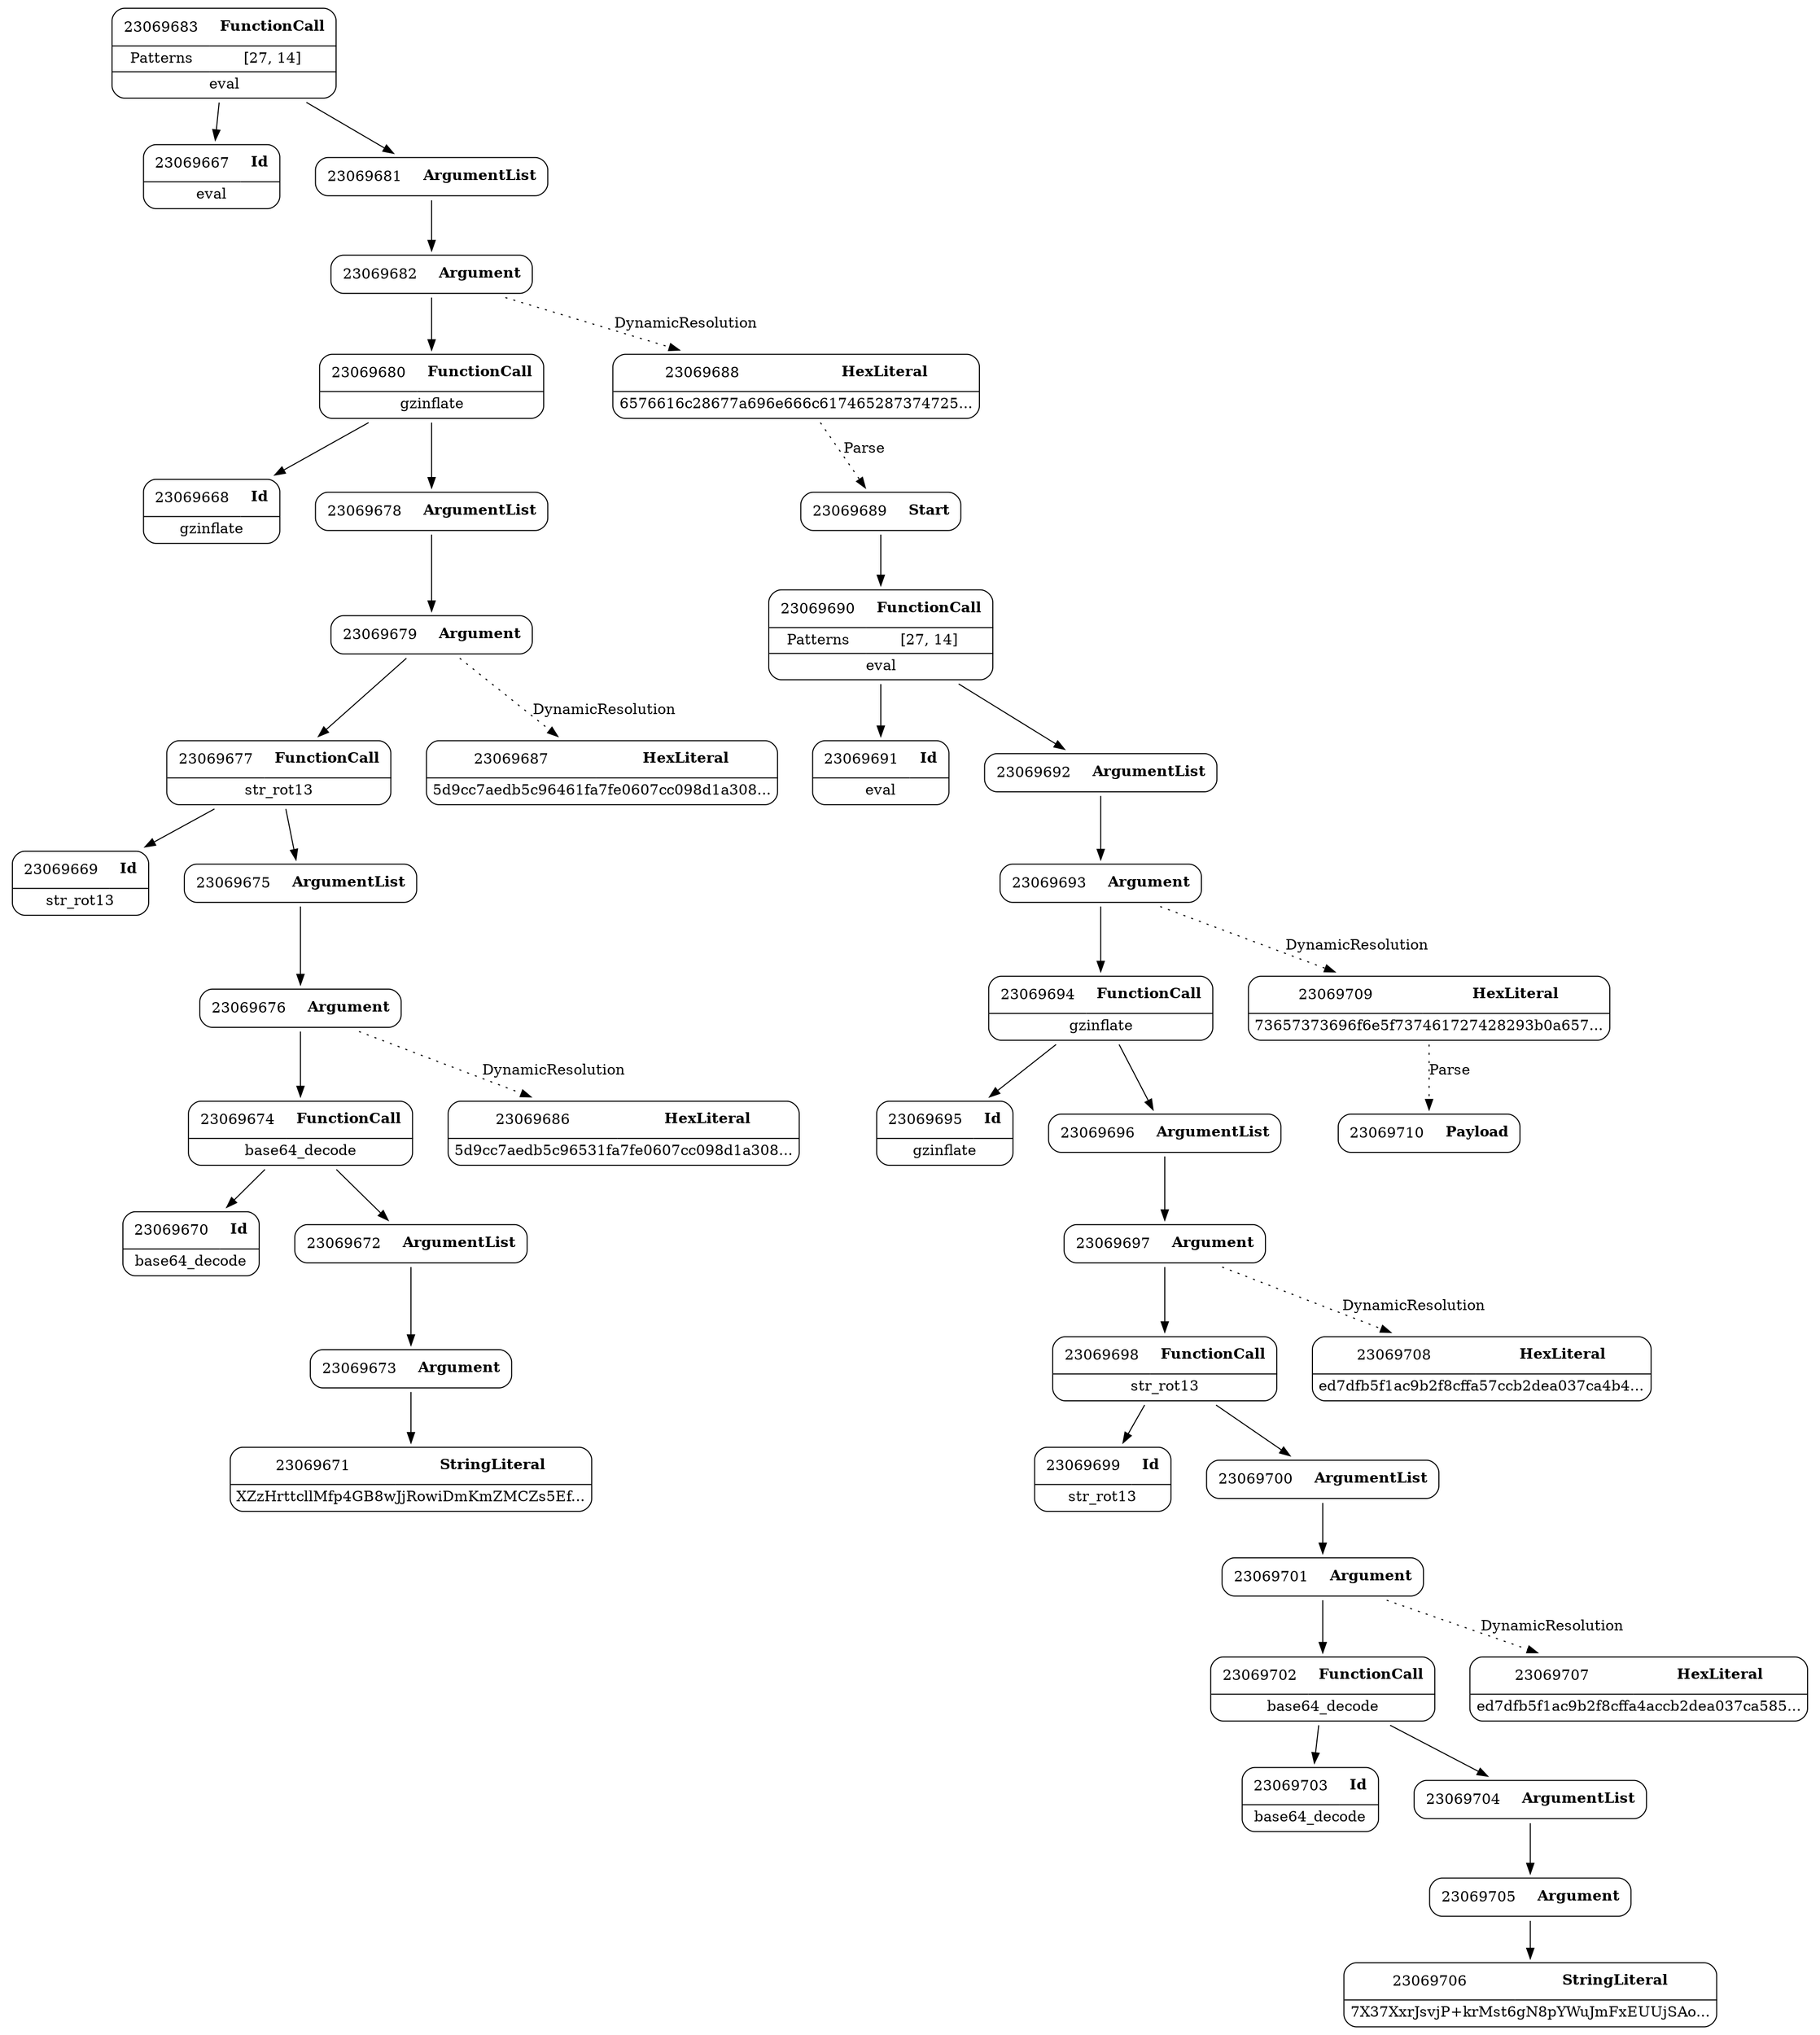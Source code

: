 digraph ast {
node [shape=none];
23069667 [label=<<TABLE border='1' cellspacing='0' cellpadding='10' style='rounded' ><TR><TD border='0'>23069667</TD><TD border='0'><B>Id</B></TD></TR><HR/><TR><TD border='0' cellpadding='5' colspan='2'>eval</TD></TR></TABLE>>];
23069668 [label=<<TABLE border='1' cellspacing='0' cellpadding='10' style='rounded' ><TR><TD border='0'>23069668</TD><TD border='0'><B>Id</B></TD></TR><HR/><TR><TD border='0' cellpadding='5' colspan='2'>gzinflate</TD></TR></TABLE>>];
23069669 [label=<<TABLE border='1' cellspacing='0' cellpadding='10' style='rounded' ><TR><TD border='0'>23069669</TD><TD border='0'><B>Id</B></TD></TR><HR/><TR><TD border='0' cellpadding='5' colspan='2'>str_rot13</TD></TR></TABLE>>];
23069670 [label=<<TABLE border='1' cellspacing='0' cellpadding='10' style='rounded' ><TR><TD border='0'>23069670</TD><TD border='0'><B>Id</B></TD></TR><HR/><TR><TD border='0' cellpadding='5' colspan='2'>base64_decode</TD></TR></TABLE>>];
23069671 [label=<<TABLE border='1' cellspacing='0' cellpadding='10' style='rounded' ><TR><TD border='0'>23069671</TD><TD border='0'><B>StringLiteral</B></TD></TR><HR/><TR><TD border='0' cellpadding='5' colspan='2'>XZzHrttcllMfp4GB8wJjRowiDmKmZMCZs5Ef...</TD></TR></TABLE>>];
23069672 [label=<<TABLE border='1' cellspacing='0' cellpadding='10' style='rounded' ><TR><TD border='0'>23069672</TD><TD border='0'><B>ArgumentList</B></TD></TR></TABLE>>];
23069672 -> 23069673 [weight=2];
23069673 [label=<<TABLE border='1' cellspacing='0' cellpadding='10' style='rounded' ><TR><TD border='0'>23069673</TD><TD border='0'><B>Argument</B></TD></TR></TABLE>>];
23069673 -> 23069671 [weight=2];
23069674 [label=<<TABLE border='1' cellspacing='0' cellpadding='10' style='rounded' ><TR><TD border='0'>23069674</TD><TD border='0'><B>FunctionCall</B></TD></TR><HR/><TR><TD border='0' cellpadding='5' colspan='2'>base64_decode</TD></TR></TABLE>>];
23069674 -> 23069670 [weight=2];
23069674 -> 23069672 [weight=2];
23069675 [label=<<TABLE border='1' cellspacing='0' cellpadding='10' style='rounded' ><TR><TD border='0'>23069675</TD><TD border='0'><B>ArgumentList</B></TD></TR></TABLE>>];
23069675 -> 23069676 [weight=2];
23069676 [label=<<TABLE border='1' cellspacing='0' cellpadding='10' style='rounded' ><TR><TD border='0'>23069676</TD><TD border='0'><B>Argument</B></TD></TR></TABLE>>];
23069676 -> 23069674 [weight=2];
23069676 -> 23069686 [style=dotted,label=DynamicResolution];
23069677 [label=<<TABLE border='1' cellspacing='0' cellpadding='10' style='rounded' ><TR><TD border='0'>23069677</TD><TD border='0'><B>FunctionCall</B></TD></TR><HR/><TR><TD border='0' cellpadding='5' colspan='2'>str_rot13</TD></TR></TABLE>>];
23069677 -> 23069669 [weight=2];
23069677 -> 23069675 [weight=2];
23069678 [label=<<TABLE border='1' cellspacing='0' cellpadding='10' style='rounded' ><TR><TD border='0'>23069678</TD><TD border='0'><B>ArgumentList</B></TD></TR></TABLE>>];
23069678 -> 23069679 [weight=2];
23069679 [label=<<TABLE border='1' cellspacing='0' cellpadding='10' style='rounded' ><TR><TD border='0'>23069679</TD><TD border='0'><B>Argument</B></TD></TR></TABLE>>];
23069679 -> 23069677 [weight=2];
23069679 -> 23069687 [style=dotted,label=DynamicResolution];
23069680 [label=<<TABLE border='1' cellspacing='0' cellpadding='10' style='rounded' ><TR><TD border='0'>23069680</TD><TD border='0'><B>FunctionCall</B></TD></TR><HR/><TR><TD border='0' cellpadding='5' colspan='2'>gzinflate</TD></TR></TABLE>>];
23069680 -> 23069668 [weight=2];
23069680 -> 23069678 [weight=2];
23069681 [label=<<TABLE border='1' cellspacing='0' cellpadding='10' style='rounded' ><TR><TD border='0'>23069681</TD><TD border='0'><B>ArgumentList</B></TD></TR></TABLE>>];
23069681 -> 23069682 [weight=2];
23069682 [label=<<TABLE border='1' cellspacing='0' cellpadding='10' style='rounded' ><TR><TD border='0'>23069682</TD><TD border='0'><B>Argument</B></TD></TR></TABLE>>];
23069682 -> 23069680 [weight=2];
23069682 -> 23069688 [style=dotted,label=DynamicResolution];
23069683 [label=<<TABLE border='1' cellspacing='0' cellpadding='10' style='rounded' ><TR><TD border='0'>23069683</TD><TD border='0'><B>FunctionCall</B></TD></TR><HR/><TR><TD border='0' cellpadding='5'>Patterns</TD><TD border='0' cellpadding='5'>[27, 14]</TD></TR><HR/><TR><TD border='0' cellpadding='5' colspan='2'>eval</TD></TR></TABLE>>];
23069683 -> 23069667 [weight=2];
23069683 -> 23069681 [weight=2];
23069686 [label=<<TABLE border='1' cellspacing='0' cellpadding='10' style='rounded' ><TR><TD border='0'>23069686</TD><TD border='0'><B>HexLiteral</B></TD></TR><HR/><TR><TD border='0' cellpadding='5' colspan='2'>5d9cc7aedb5c96531fa7fe0607cc098d1a308...</TD></TR></TABLE>>];
23069687 [label=<<TABLE border='1' cellspacing='0' cellpadding='10' style='rounded' ><TR><TD border='0'>23069687</TD><TD border='0'><B>HexLiteral</B></TD></TR><HR/><TR><TD border='0' cellpadding='5' colspan='2'>5d9cc7aedb5c96461fa7fe0607cc098d1a308...</TD></TR></TABLE>>];
23069688 [label=<<TABLE border='1' cellspacing='0' cellpadding='10' style='rounded' ><TR><TD border='0'>23069688</TD><TD border='0'><B>HexLiteral</B></TD></TR><HR/><TR><TD border='0' cellpadding='5' colspan='2'>6576616c28677a696e666c617465287374725...</TD></TR></TABLE>>];
23069688 -> 23069689 [style=dotted,label=Parse];
23069689 [label=<<TABLE border='1' cellspacing='0' cellpadding='10' style='rounded' ><TR><TD border='0'>23069689</TD><TD border='0'><B>Start</B></TD></TR></TABLE>>];
23069689 -> 23069690 [weight=2];
23069690 [label=<<TABLE border='1' cellspacing='0' cellpadding='10' style='rounded' ><TR><TD border='0'>23069690</TD><TD border='0'><B>FunctionCall</B></TD></TR><HR/><TR><TD border='0' cellpadding='5'>Patterns</TD><TD border='0' cellpadding='5'>[27, 14]</TD></TR><HR/><TR><TD border='0' cellpadding='5' colspan='2'>eval</TD></TR></TABLE>>];
23069690 -> 23069691 [weight=2];
23069690 -> 23069692 [weight=2];
23069691 [label=<<TABLE border='1' cellspacing='0' cellpadding='10' style='rounded' ><TR><TD border='0'>23069691</TD><TD border='0'><B>Id</B></TD></TR><HR/><TR><TD border='0' cellpadding='5' colspan='2'>eval</TD></TR></TABLE>>];
23069692 [label=<<TABLE border='1' cellspacing='0' cellpadding='10' style='rounded' ><TR><TD border='0'>23069692</TD><TD border='0'><B>ArgumentList</B></TD></TR></TABLE>>];
23069692 -> 23069693 [weight=2];
23069693 [label=<<TABLE border='1' cellspacing='0' cellpadding='10' style='rounded' ><TR><TD border='0'>23069693</TD><TD border='0'><B>Argument</B></TD></TR></TABLE>>];
23069693 -> 23069694 [weight=2];
23069693 -> 23069709 [style=dotted,label=DynamicResolution];
23069694 [label=<<TABLE border='1' cellspacing='0' cellpadding='10' style='rounded' ><TR><TD border='0'>23069694</TD><TD border='0'><B>FunctionCall</B></TD></TR><HR/><TR><TD border='0' cellpadding='5' colspan='2'>gzinflate</TD></TR></TABLE>>];
23069694 -> 23069695 [weight=2];
23069694 -> 23069696 [weight=2];
23069695 [label=<<TABLE border='1' cellspacing='0' cellpadding='10' style='rounded' ><TR><TD border='0'>23069695</TD><TD border='0'><B>Id</B></TD></TR><HR/><TR><TD border='0' cellpadding='5' colspan='2'>gzinflate</TD></TR></TABLE>>];
23069696 [label=<<TABLE border='1' cellspacing='0' cellpadding='10' style='rounded' ><TR><TD border='0'>23069696</TD><TD border='0'><B>ArgumentList</B></TD></TR></TABLE>>];
23069696 -> 23069697 [weight=2];
23069697 [label=<<TABLE border='1' cellspacing='0' cellpadding='10' style='rounded' ><TR><TD border='0'>23069697</TD><TD border='0'><B>Argument</B></TD></TR></TABLE>>];
23069697 -> 23069698 [weight=2];
23069697 -> 23069708 [style=dotted,label=DynamicResolution];
23069698 [label=<<TABLE border='1' cellspacing='0' cellpadding='10' style='rounded' ><TR><TD border='0'>23069698</TD><TD border='0'><B>FunctionCall</B></TD></TR><HR/><TR><TD border='0' cellpadding='5' colspan='2'>str_rot13</TD></TR></TABLE>>];
23069698 -> 23069699 [weight=2];
23069698 -> 23069700 [weight=2];
23069699 [label=<<TABLE border='1' cellspacing='0' cellpadding='10' style='rounded' ><TR><TD border='0'>23069699</TD><TD border='0'><B>Id</B></TD></TR><HR/><TR><TD border='0' cellpadding='5' colspan='2'>str_rot13</TD></TR></TABLE>>];
23069700 [label=<<TABLE border='1' cellspacing='0' cellpadding='10' style='rounded' ><TR><TD border='0'>23069700</TD><TD border='0'><B>ArgumentList</B></TD></TR></TABLE>>];
23069700 -> 23069701 [weight=2];
23069701 [label=<<TABLE border='1' cellspacing='0' cellpadding='10' style='rounded' ><TR><TD border='0'>23069701</TD><TD border='0'><B>Argument</B></TD></TR></TABLE>>];
23069701 -> 23069702 [weight=2];
23069701 -> 23069707 [style=dotted,label=DynamicResolution];
23069702 [label=<<TABLE border='1' cellspacing='0' cellpadding='10' style='rounded' ><TR><TD border='0'>23069702</TD><TD border='0'><B>FunctionCall</B></TD></TR><HR/><TR><TD border='0' cellpadding='5' colspan='2'>base64_decode</TD></TR></TABLE>>];
23069702 -> 23069703 [weight=2];
23069702 -> 23069704 [weight=2];
23069703 [label=<<TABLE border='1' cellspacing='0' cellpadding='10' style='rounded' ><TR><TD border='0'>23069703</TD><TD border='0'><B>Id</B></TD></TR><HR/><TR><TD border='0' cellpadding='5' colspan='2'>base64_decode</TD></TR></TABLE>>];
23069704 [label=<<TABLE border='1' cellspacing='0' cellpadding='10' style='rounded' ><TR><TD border='0'>23069704</TD><TD border='0'><B>ArgumentList</B></TD></TR></TABLE>>];
23069704 -> 23069705 [weight=2];
23069705 [label=<<TABLE border='1' cellspacing='0' cellpadding='10' style='rounded' ><TR><TD border='0'>23069705</TD><TD border='0'><B>Argument</B></TD></TR></TABLE>>];
23069705 -> 23069706 [weight=2];
23069706 [label=<<TABLE border='1' cellspacing='0' cellpadding='10' style='rounded' ><TR><TD border='0'>23069706</TD><TD border='0'><B>StringLiteral</B></TD></TR><HR/><TR><TD border='0' cellpadding='5' colspan='2'>7X37XxrJsvjP+krMst6gN8pYWuJmFxEUUjSAo...</TD></TR></TABLE>>];
23069707 [label=<<TABLE border='1' cellspacing='0' cellpadding='10' style='rounded' ><TR><TD border='0'>23069707</TD><TD border='0'><B>HexLiteral</B></TD></TR><HR/><TR><TD border='0' cellpadding='5' colspan='2'>ed7dfb5f1ac9b2f8cffa4accb2dea037ca585...</TD></TR></TABLE>>];
23069708 [label=<<TABLE border='1' cellspacing='0' cellpadding='10' style='rounded' ><TR><TD border='0'>23069708</TD><TD border='0'><B>HexLiteral</B></TD></TR><HR/><TR><TD border='0' cellpadding='5' colspan='2'>ed7dfb5f1ac9b2f8cffa57ccb2dea037ca4b4...</TD></TR></TABLE>>];
23069709 [label=<<TABLE border='1' cellspacing='0' cellpadding='10' style='rounded' ><TR><TD border='0'>23069709</TD><TD border='0'><B>HexLiteral</B></TD></TR><HR/><TR><TD border='0' cellpadding='5' colspan='2'>73657373696f6e5f737461727428293b0a657...</TD></TR></TABLE>>];
23069709 -> 23069710 [style=dotted,label=Parse];
23069710 [label=<<TABLE border='1' cellspacing='0' cellpadding='10' style='rounded' ><TR><TD border='0'>23069710</TD><TD border='0'><B>Payload</B></TD></TR></TABLE>>];
}
